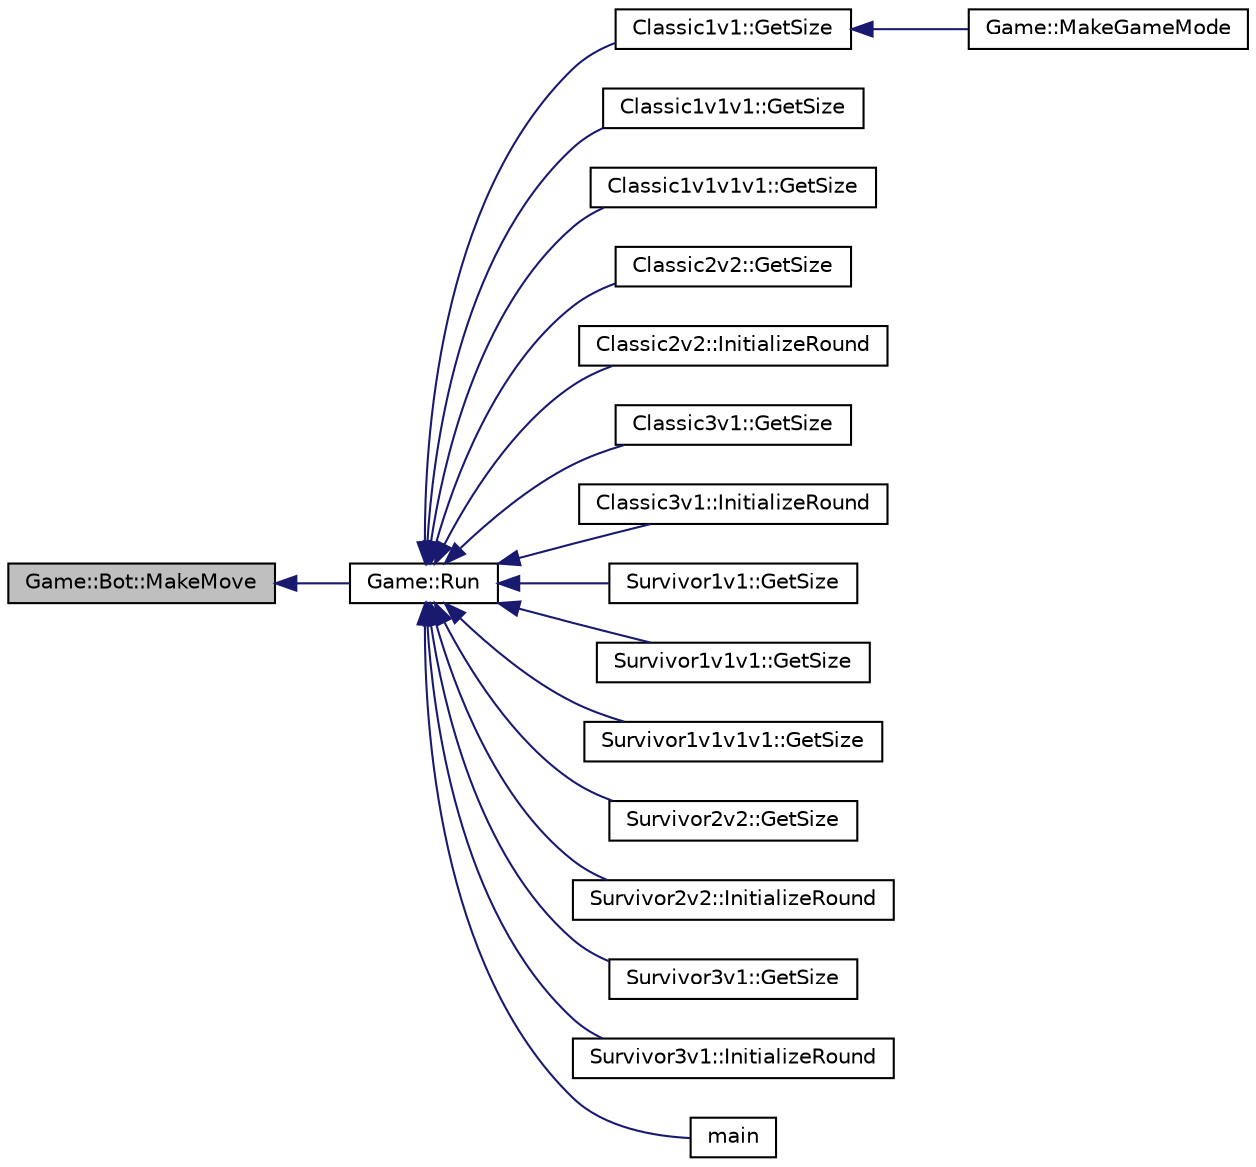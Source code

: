 digraph G
{
  edge [fontname="Helvetica",fontsize="10",labelfontname="Helvetica",labelfontsize="10"];
  node [fontname="Helvetica",fontsize="10",shape=record];
  rankdir="LR";
  Node1 [label="Game::Bot::MakeMove",height=0.2,width=0.4,color="black", fillcolor="grey75", style="filled" fontcolor="black"];
  Node1 -> Node2 [dir="back",color="midnightblue",fontsize="10",style="solid",fontname="Helvetica"];
  Node2 [label="Game::Run",height=0.2,width=0.4,color="black", fillcolor="white", style="filled",URL="$namespace_game.html#a1880d9816a978b82bb91e4679743173d",tooltip="Main loop, handles just about everything."];
  Node2 -> Node3 [dir="back",color="midnightblue",fontsize="10",style="solid",fontname="Helvetica"];
  Node3 [label="Classic1v1::GetSize",height=0.2,width=0.4,color="black", fillcolor="white", style="filled",URL="$namespace_classic1v1.html#a0a1649cc7c0acc6f41fb5a14f945b08b"];
  Node3 -> Node4 [dir="back",color="midnightblue",fontsize="10",style="solid",fontname="Helvetica"];
  Node4 [label="Game::MakeGameMode",height=0.2,width=0.4,color="black", fillcolor="white", style="filled",URL="$namespace_game.html#a20caed2af94cb7f28ee1bee65f6ac4b9"];
  Node2 -> Node5 [dir="back",color="midnightblue",fontsize="10",style="solid",fontname="Helvetica"];
  Node5 [label="Classic1v1v1::GetSize",height=0.2,width=0.4,color="black", fillcolor="white", style="filled",URL="$namespace_classic1v1v1.html#afb2ed4eb4be6aab63332f1c3c4573570"];
  Node2 -> Node6 [dir="back",color="midnightblue",fontsize="10",style="solid",fontname="Helvetica"];
  Node6 [label="Classic1v1v1v1::GetSize",height=0.2,width=0.4,color="black", fillcolor="white", style="filled",URL="$namespace_classic1v1v1v1.html#a66cf6eda987178d125d9c3249ff69cd9"];
  Node2 -> Node7 [dir="back",color="midnightblue",fontsize="10",style="solid",fontname="Helvetica"];
  Node7 [label="Classic2v2::GetSize",height=0.2,width=0.4,color="black", fillcolor="white", style="filled",URL="$namespace_classic2v2.html#a423c6b8d743e7135f76745657c0d9e05"];
  Node2 -> Node8 [dir="back",color="midnightblue",fontsize="10",style="solid",fontname="Helvetica"];
  Node8 [label="Classic2v2::InitializeRound",height=0.2,width=0.4,color="black", fillcolor="white", style="filled",URL="$namespace_classic2v2.html#a1c1eec3b76d6ce5263448b60dfbecbab"];
  Node2 -> Node9 [dir="back",color="midnightblue",fontsize="10",style="solid",fontname="Helvetica"];
  Node9 [label="Classic3v1::GetSize",height=0.2,width=0.4,color="black", fillcolor="white", style="filled",URL="$namespace_classic3v1.html#aa832970ab6f9a91eccec75682d442326"];
  Node2 -> Node10 [dir="back",color="midnightblue",fontsize="10",style="solid",fontname="Helvetica"];
  Node10 [label="Classic3v1::InitializeRound",height=0.2,width=0.4,color="black", fillcolor="white", style="filled",URL="$namespace_classic3v1.html#a9f41f5039a16783ba5d9b429975c1fdd"];
  Node2 -> Node11 [dir="back",color="midnightblue",fontsize="10",style="solid",fontname="Helvetica"];
  Node11 [label="Survivor1v1::GetSize",height=0.2,width=0.4,color="black", fillcolor="white", style="filled",URL="$namespace_survivor1v1.html#acef0b30f923f594ae2f280204681bfe0"];
  Node2 -> Node12 [dir="back",color="midnightblue",fontsize="10",style="solid",fontname="Helvetica"];
  Node12 [label="Survivor1v1v1::GetSize",height=0.2,width=0.4,color="black", fillcolor="white", style="filled",URL="$namespace_survivor1v1v1.html#a70aaec44f9ad2b27313e90ed45518752"];
  Node2 -> Node13 [dir="back",color="midnightblue",fontsize="10",style="solid",fontname="Helvetica"];
  Node13 [label="Survivor1v1v1v1::GetSize",height=0.2,width=0.4,color="black", fillcolor="white", style="filled",URL="$namespace_survivor1v1v1v1.html#a092c4103ce87dc8a483c4e1e7530037c"];
  Node2 -> Node14 [dir="back",color="midnightblue",fontsize="10",style="solid",fontname="Helvetica"];
  Node14 [label="Survivor2v2::GetSize",height=0.2,width=0.4,color="black", fillcolor="white", style="filled",URL="$namespace_survivor2v2.html#a9c7a35411f8f12c0f26206cb4d4c08f7"];
  Node2 -> Node15 [dir="back",color="midnightblue",fontsize="10",style="solid",fontname="Helvetica"];
  Node15 [label="Survivor2v2::InitializeRound",height=0.2,width=0.4,color="black", fillcolor="white", style="filled",URL="$namespace_survivor2v2.html#a8a6967a52493508e985d6daf3d2ac0e3"];
  Node2 -> Node16 [dir="back",color="midnightblue",fontsize="10",style="solid",fontname="Helvetica"];
  Node16 [label="Survivor3v1::GetSize",height=0.2,width=0.4,color="black", fillcolor="white", style="filled",URL="$namespace_survivor3v1.html#a371018a188c999d6df5499b3f9e98c10"];
  Node2 -> Node17 [dir="back",color="midnightblue",fontsize="10",style="solid",fontname="Helvetica"];
  Node17 [label="Survivor3v1::InitializeRound",height=0.2,width=0.4,color="black", fillcolor="white", style="filled",URL="$namespace_survivor3v1.html#af1fbdf4a382cb327b05f8737f6fbefb3"];
  Node2 -> Node18 [dir="back",color="midnightblue",fontsize="10",style="solid",fontname="Helvetica"];
  Node18 [label="main",height=0.2,width=0.4,color="black", fillcolor="white", style="filled",URL="$main_8cpp.html#a3c04138a5bfe5d72780bb7e82a18e627",tooltip="Main file - Runnable."];
}
